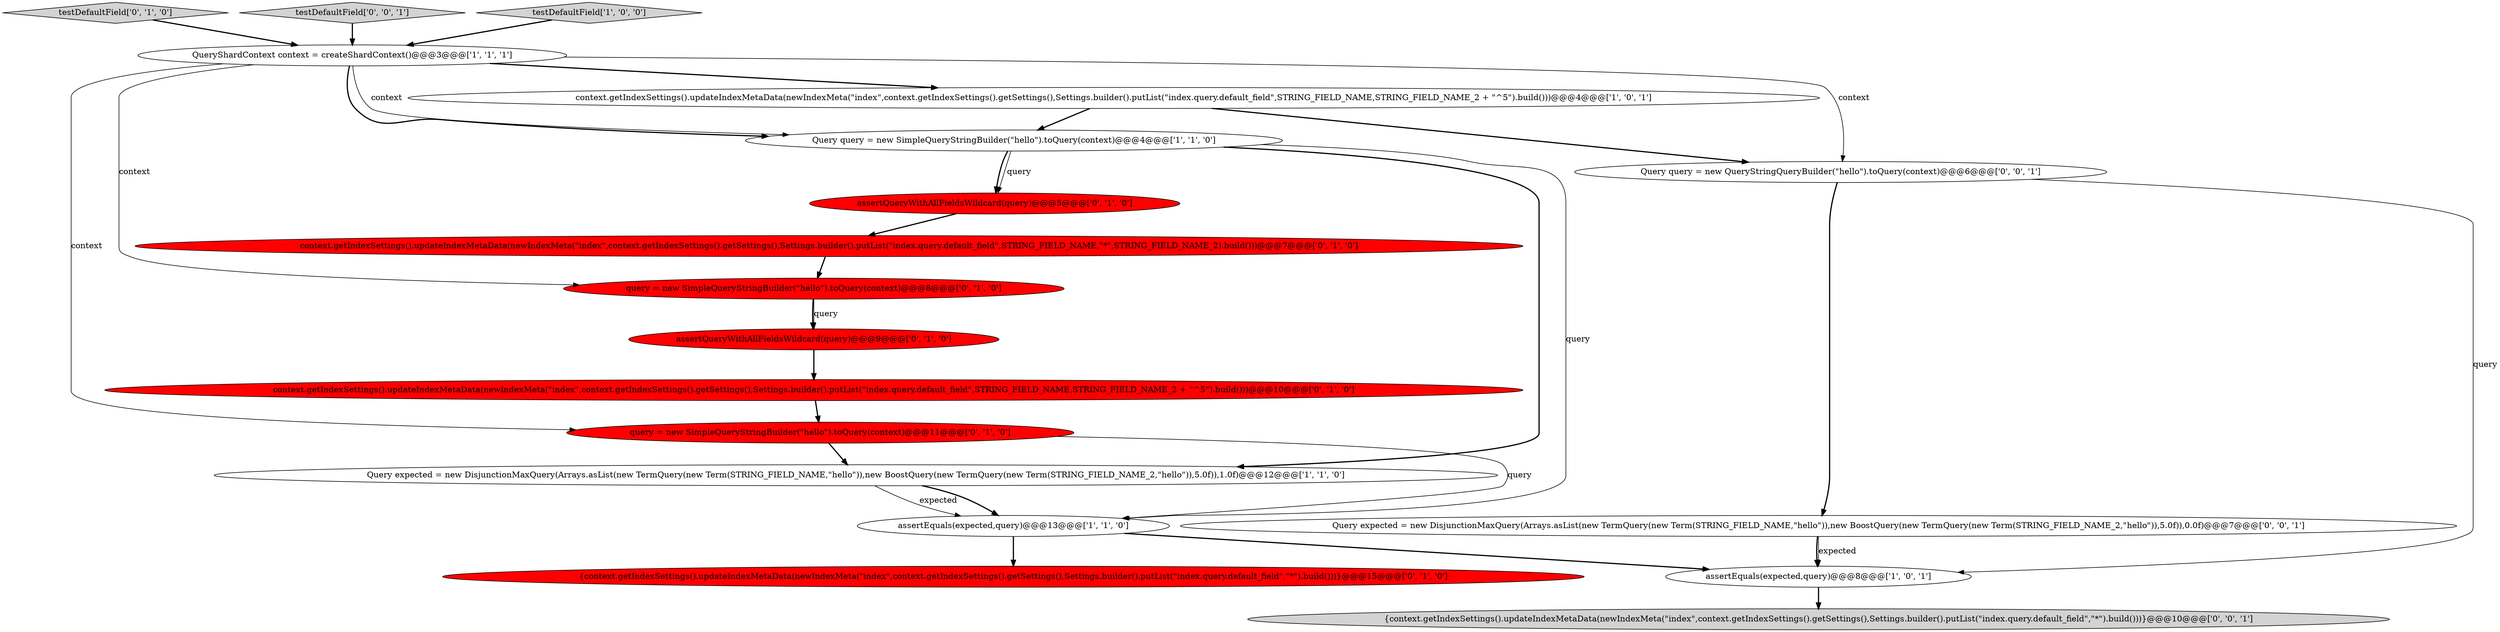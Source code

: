 digraph {
13 [style = filled, label = "assertQueryWithAllFieldsWildcard(query)@@@5@@@['0', '1', '0']", fillcolor = red, shape = ellipse image = "AAA1AAABBB2BBB"];
3 [style = filled, label = "context.getIndexSettings().updateIndexMetaData(newIndexMeta(\"index\",context.getIndexSettings().getSettings(),Settings.builder().putList(\"index.query.default_field\",STRING_FIELD_NAME,STRING_FIELD_NAME_2 + \"^5\").build()))@@@4@@@['1', '0', '1']", fillcolor = white, shape = ellipse image = "AAA0AAABBB1BBB"];
1 [style = filled, label = "assertEquals(expected,query)@@@13@@@['1', '1', '0']", fillcolor = white, shape = ellipse image = "AAA0AAABBB1BBB"];
0 [style = filled, label = "Query expected = new DisjunctionMaxQuery(Arrays.asList(new TermQuery(new Term(STRING_FIELD_NAME,\"hello\")),new BoostQuery(new TermQuery(new Term(STRING_FIELD_NAME_2,\"hello\")),5.0f)),1.0f)@@@12@@@['1', '1', '0']", fillcolor = white, shape = ellipse image = "AAA0AAABBB1BBB"];
12 [style = filled, label = "{context.getIndexSettings().updateIndexMetaData(newIndexMeta(\"index\",context.getIndexSettings().getSettings(),Settings.builder().putList(\"index.query.default_field\",\"*\").build()))}@@@15@@@['0', '1', '0']", fillcolor = red, shape = ellipse image = "AAA1AAABBB2BBB"];
11 [style = filled, label = "assertQueryWithAllFieldsWildcard(query)@@@9@@@['0', '1', '0']", fillcolor = red, shape = ellipse image = "AAA1AAABBB2BBB"];
7 [style = filled, label = "query = new SimpleQueryStringBuilder(\"hello\").toQuery(context)@@@8@@@['0', '1', '0']", fillcolor = red, shape = ellipse image = "AAA1AAABBB2BBB"];
14 [style = filled, label = "testDefaultField['0', '1', '0']", fillcolor = lightgray, shape = diamond image = "AAA0AAABBB2BBB"];
15 [style = filled, label = "Query expected = new DisjunctionMaxQuery(Arrays.asList(new TermQuery(new Term(STRING_FIELD_NAME,\"hello\")),new BoostQuery(new TermQuery(new Term(STRING_FIELD_NAME_2,\"hello\")),5.0f)),0.0f)@@@7@@@['0', '0', '1']", fillcolor = white, shape = ellipse image = "AAA0AAABBB3BBB"];
16 [style = filled, label = "testDefaultField['0', '0', '1']", fillcolor = lightgray, shape = diamond image = "AAA0AAABBB3BBB"];
17 [style = filled, label = "{context.getIndexSettings().updateIndexMetaData(newIndexMeta(\"index\",context.getIndexSettings().getSettings(),Settings.builder().putList(\"index.query.default_field\",\"*\").build()))}@@@10@@@['0', '0', '1']", fillcolor = lightgray, shape = ellipse image = "AAA0AAABBB3BBB"];
2 [style = filled, label = "assertEquals(expected,query)@@@8@@@['1', '0', '1']", fillcolor = white, shape = ellipse image = "AAA0AAABBB1BBB"];
4 [style = filled, label = "testDefaultField['1', '0', '0']", fillcolor = lightgray, shape = diamond image = "AAA0AAABBB1BBB"];
6 [style = filled, label = "Query query = new SimpleQueryStringBuilder(\"hello\").toQuery(context)@@@4@@@['1', '1', '0']", fillcolor = white, shape = ellipse image = "AAA0AAABBB1BBB"];
8 [style = filled, label = "query = new SimpleQueryStringBuilder(\"hello\").toQuery(context)@@@11@@@['0', '1', '0']", fillcolor = red, shape = ellipse image = "AAA1AAABBB2BBB"];
18 [style = filled, label = "Query query = new QueryStringQueryBuilder(\"hello\").toQuery(context)@@@6@@@['0', '0', '1']", fillcolor = white, shape = ellipse image = "AAA0AAABBB3BBB"];
10 [style = filled, label = "context.getIndexSettings().updateIndexMetaData(newIndexMeta(\"index\",context.getIndexSettings().getSettings(),Settings.builder().putList(\"index.query.default_field\",STRING_FIELD_NAME,\"*\",STRING_FIELD_NAME_2).build()))@@@7@@@['0', '1', '0']", fillcolor = red, shape = ellipse image = "AAA1AAABBB2BBB"];
9 [style = filled, label = "context.getIndexSettings().updateIndexMetaData(newIndexMeta(\"index\",context.getIndexSettings().getSettings(),Settings.builder().putList(\"index.query.default_field\",STRING_FIELD_NAME,STRING_FIELD_NAME_2 + \"^5\").build()))@@@10@@@['0', '1', '0']", fillcolor = red, shape = ellipse image = "AAA1AAABBB2BBB"];
5 [style = filled, label = "QueryShardContext context = createShardContext()@@@3@@@['1', '1', '1']", fillcolor = white, shape = ellipse image = "AAA0AAABBB1BBB"];
2->17 [style = bold, label=""];
5->3 [style = bold, label=""];
13->10 [style = bold, label=""];
15->2 [style = solid, label="expected"];
15->2 [style = bold, label=""];
7->11 [style = bold, label=""];
18->15 [style = bold, label=""];
3->6 [style = bold, label=""];
8->1 [style = solid, label="query"];
18->2 [style = solid, label="query"];
6->0 [style = bold, label=""];
5->6 [style = solid, label="context"];
5->7 [style = solid, label="context"];
11->9 [style = bold, label=""];
9->8 [style = bold, label=""];
6->1 [style = solid, label="query"];
10->7 [style = bold, label=""];
3->18 [style = bold, label=""];
8->0 [style = bold, label=""];
5->6 [style = bold, label=""];
5->18 [style = solid, label="context"];
0->1 [style = bold, label=""];
6->13 [style = bold, label=""];
1->12 [style = bold, label=""];
16->5 [style = bold, label=""];
0->1 [style = solid, label="expected"];
1->2 [style = bold, label=""];
5->8 [style = solid, label="context"];
7->11 [style = solid, label="query"];
4->5 [style = bold, label=""];
6->13 [style = solid, label="query"];
14->5 [style = bold, label=""];
}
